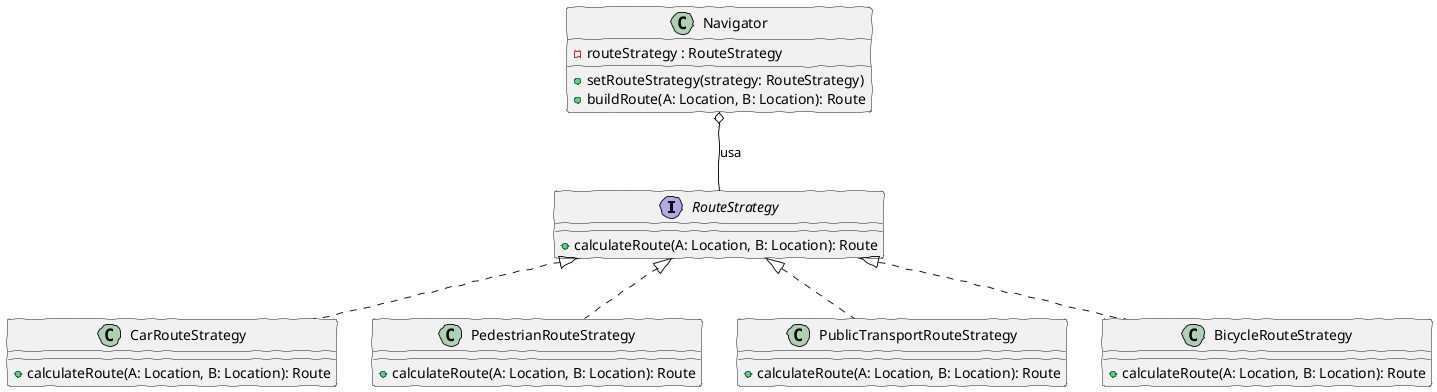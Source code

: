 @startuml strategy
skinparam handwritten true

interface RouteStrategy {
    + calculateRoute(A: Location, B: Location): Route
}

class Navigator {
    - routeStrategy : RouteStrategy
    + setRouteStrategy(strategy: RouteStrategy)
    + buildRoute(A: Location, B: Location): Route
}

class CarRouteStrategy {
    + calculateRoute(A: Location, B: Location): Route
}

class PedestrianRouteStrategy {
    + calculateRoute(A: Location, B: Location): Route
}

class PublicTransportRouteStrategy {
    + calculateRoute(A: Location, B: Location): Route
}

class BicycleRouteStrategy {
    + calculateRoute(A: Location, B: Location): Route
}

' Relaciones
Navigator o-- RouteStrategy : "usa"

RouteStrategy <|.. CarRouteStrategy
RouteStrategy <|.. PedestrianRouteStrategy
RouteStrategy <|.. PublicTransportRouteStrategy
RouteStrategy <|.. BicycleRouteStrategy

@enduml